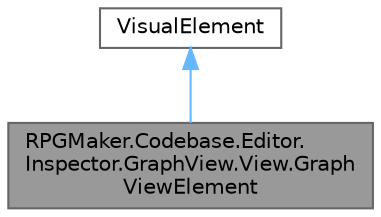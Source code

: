 digraph "RPGMaker.Codebase.Editor.Inspector.GraphView.View.GraphViewElement"
{
 // LATEX_PDF_SIZE
  bgcolor="transparent";
  edge [fontname=Helvetica,fontsize=10,labelfontname=Helvetica,labelfontsize=10];
  node [fontname=Helvetica,fontsize=10,shape=box,height=0.2,width=0.4];
  Node1 [id="Node000001",label="RPGMaker.Codebase.Editor.\lInspector.GraphView.View.Graph\lViewElement",height=0.2,width=0.4,color="gray40", fillcolor="grey60", style="filled", fontcolor="black",tooltip="グラフ・ビュー要素"];
  Node2 -> Node1 [id="edge1_Node000001_Node000002",dir="back",color="steelblue1",style="solid",tooltip=" "];
  Node2 [id="Node000002",label="VisualElement",height=0.2,width=0.4,color="gray40", fillcolor="white", style="filled",tooltip=" "];
}
